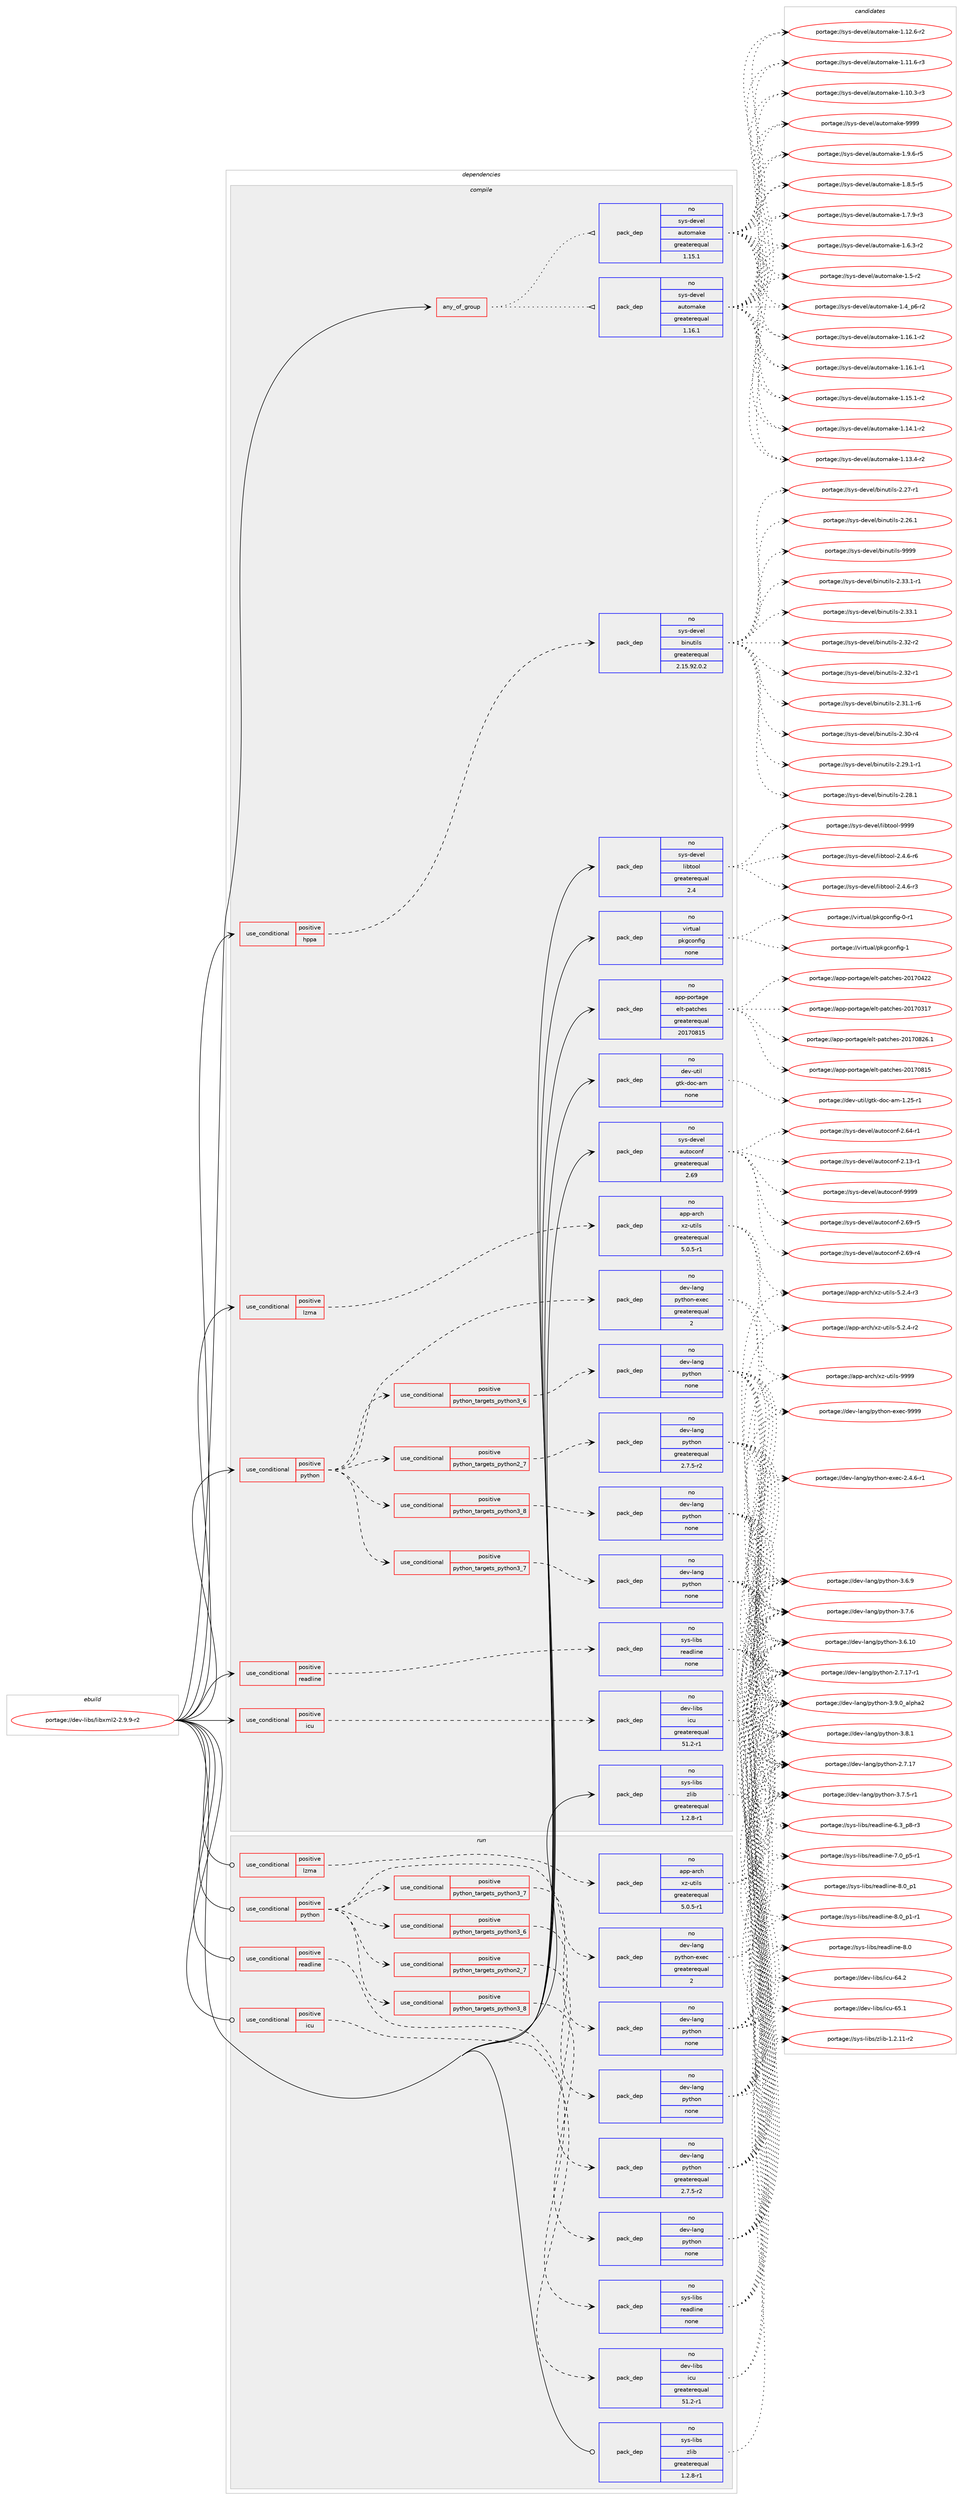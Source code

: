 digraph prolog {

# *************
# Graph options
# *************

newrank=true;
concentrate=true;
compound=true;
graph [rankdir=LR,fontname=Helvetica,fontsize=10,ranksep=1.5];#, ranksep=2.5, nodesep=0.2];
edge  [arrowhead=vee];
node  [fontname=Helvetica,fontsize=10];

# **********
# The ebuild
# **********

subgraph cluster_leftcol {
color=gray;
label=<<i>ebuild</i>>;
id [label="portage://dev-libs/libxml2-2.9.9-r2", color=red, width=4, href="../dev-libs/libxml2-2.9.9-r2.svg"];
}

# ****************
# The dependencies
# ****************

subgraph cluster_midcol {
color=gray;
label=<<i>dependencies</i>>;
subgraph cluster_compile {
fillcolor="#eeeeee";
style=filled;
label=<<i>compile</i>>;
subgraph any4981 {
dependency509979 [label=<<TABLE BORDER="0" CELLBORDER="1" CELLSPACING="0" CELLPADDING="4"><TR><TD CELLPADDING="10">any_of_group</TD></TR></TABLE>>, shape=none, color=red];subgraph pack380143 {
dependency509980 [label=<<TABLE BORDER="0" CELLBORDER="1" CELLSPACING="0" CELLPADDING="4" WIDTH="220"><TR><TD ROWSPAN="6" CELLPADDING="30">pack_dep</TD></TR><TR><TD WIDTH="110">no</TD></TR><TR><TD>sys-devel</TD></TR><TR><TD>automake</TD></TR><TR><TD>greaterequal</TD></TR><TR><TD>1.16.1</TD></TR></TABLE>>, shape=none, color=blue];
}
dependency509979:e -> dependency509980:w [weight=20,style="dotted",arrowhead="oinv"];
subgraph pack380144 {
dependency509981 [label=<<TABLE BORDER="0" CELLBORDER="1" CELLSPACING="0" CELLPADDING="4" WIDTH="220"><TR><TD ROWSPAN="6" CELLPADDING="30">pack_dep</TD></TR><TR><TD WIDTH="110">no</TD></TR><TR><TD>sys-devel</TD></TR><TR><TD>automake</TD></TR><TR><TD>greaterequal</TD></TR><TR><TD>1.15.1</TD></TR></TABLE>>, shape=none, color=blue];
}
dependency509979:e -> dependency509981:w [weight=20,style="dotted",arrowhead="oinv"];
}
id:e -> dependency509979:w [weight=20,style="solid",arrowhead="vee"];
subgraph cond124620 {
dependency509982 [label=<<TABLE BORDER="0" CELLBORDER="1" CELLSPACING="0" CELLPADDING="4"><TR><TD ROWSPAN="3" CELLPADDING="10">use_conditional</TD></TR><TR><TD>positive</TD></TR><TR><TD>hppa</TD></TR></TABLE>>, shape=none, color=red];
subgraph pack380145 {
dependency509983 [label=<<TABLE BORDER="0" CELLBORDER="1" CELLSPACING="0" CELLPADDING="4" WIDTH="220"><TR><TD ROWSPAN="6" CELLPADDING="30">pack_dep</TD></TR><TR><TD WIDTH="110">no</TD></TR><TR><TD>sys-devel</TD></TR><TR><TD>binutils</TD></TR><TR><TD>greaterequal</TD></TR><TR><TD>2.15.92.0.2</TD></TR></TABLE>>, shape=none, color=blue];
}
dependency509982:e -> dependency509983:w [weight=20,style="dashed",arrowhead="vee"];
}
id:e -> dependency509982:w [weight=20,style="solid",arrowhead="vee"];
subgraph cond124621 {
dependency509984 [label=<<TABLE BORDER="0" CELLBORDER="1" CELLSPACING="0" CELLPADDING="4"><TR><TD ROWSPAN="3" CELLPADDING="10">use_conditional</TD></TR><TR><TD>positive</TD></TR><TR><TD>icu</TD></TR></TABLE>>, shape=none, color=red];
subgraph pack380146 {
dependency509985 [label=<<TABLE BORDER="0" CELLBORDER="1" CELLSPACING="0" CELLPADDING="4" WIDTH="220"><TR><TD ROWSPAN="6" CELLPADDING="30">pack_dep</TD></TR><TR><TD WIDTH="110">no</TD></TR><TR><TD>dev-libs</TD></TR><TR><TD>icu</TD></TR><TR><TD>greaterequal</TD></TR><TR><TD>51.2-r1</TD></TR></TABLE>>, shape=none, color=blue];
}
dependency509984:e -> dependency509985:w [weight=20,style="dashed",arrowhead="vee"];
}
id:e -> dependency509984:w [weight=20,style="solid",arrowhead="vee"];
subgraph cond124622 {
dependency509986 [label=<<TABLE BORDER="0" CELLBORDER="1" CELLSPACING="0" CELLPADDING="4"><TR><TD ROWSPAN="3" CELLPADDING="10">use_conditional</TD></TR><TR><TD>positive</TD></TR><TR><TD>lzma</TD></TR></TABLE>>, shape=none, color=red];
subgraph pack380147 {
dependency509987 [label=<<TABLE BORDER="0" CELLBORDER="1" CELLSPACING="0" CELLPADDING="4" WIDTH="220"><TR><TD ROWSPAN="6" CELLPADDING="30">pack_dep</TD></TR><TR><TD WIDTH="110">no</TD></TR><TR><TD>app-arch</TD></TR><TR><TD>xz-utils</TD></TR><TR><TD>greaterequal</TD></TR><TR><TD>5.0.5-r1</TD></TR></TABLE>>, shape=none, color=blue];
}
dependency509986:e -> dependency509987:w [weight=20,style="dashed",arrowhead="vee"];
}
id:e -> dependency509986:w [weight=20,style="solid",arrowhead="vee"];
subgraph cond124623 {
dependency509988 [label=<<TABLE BORDER="0" CELLBORDER="1" CELLSPACING="0" CELLPADDING="4"><TR><TD ROWSPAN="3" CELLPADDING="10">use_conditional</TD></TR><TR><TD>positive</TD></TR><TR><TD>python</TD></TR></TABLE>>, shape=none, color=red];
subgraph cond124624 {
dependency509989 [label=<<TABLE BORDER="0" CELLBORDER="1" CELLSPACING="0" CELLPADDING="4"><TR><TD ROWSPAN="3" CELLPADDING="10">use_conditional</TD></TR><TR><TD>positive</TD></TR><TR><TD>python_targets_python2_7</TD></TR></TABLE>>, shape=none, color=red];
subgraph pack380148 {
dependency509990 [label=<<TABLE BORDER="0" CELLBORDER="1" CELLSPACING="0" CELLPADDING="4" WIDTH="220"><TR><TD ROWSPAN="6" CELLPADDING="30">pack_dep</TD></TR><TR><TD WIDTH="110">no</TD></TR><TR><TD>dev-lang</TD></TR><TR><TD>python</TD></TR><TR><TD>greaterequal</TD></TR><TR><TD>2.7.5-r2</TD></TR></TABLE>>, shape=none, color=blue];
}
dependency509989:e -> dependency509990:w [weight=20,style="dashed",arrowhead="vee"];
}
dependency509988:e -> dependency509989:w [weight=20,style="dashed",arrowhead="vee"];
subgraph cond124625 {
dependency509991 [label=<<TABLE BORDER="0" CELLBORDER="1" CELLSPACING="0" CELLPADDING="4"><TR><TD ROWSPAN="3" CELLPADDING="10">use_conditional</TD></TR><TR><TD>positive</TD></TR><TR><TD>python_targets_python3_6</TD></TR></TABLE>>, shape=none, color=red];
subgraph pack380149 {
dependency509992 [label=<<TABLE BORDER="0" CELLBORDER="1" CELLSPACING="0" CELLPADDING="4" WIDTH="220"><TR><TD ROWSPAN="6" CELLPADDING="30">pack_dep</TD></TR><TR><TD WIDTH="110">no</TD></TR><TR><TD>dev-lang</TD></TR><TR><TD>python</TD></TR><TR><TD>none</TD></TR><TR><TD></TD></TR></TABLE>>, shape=none, color=blue];
}
dependency509991:e -> dependency509992:w [weight=20,style="dashed",arrowhead="vee"];
}
dependency509988:e -> dependency509991:w [weight=20,style="dashed",arrowhead="vee"];
subgraph cond124626 {
dependency509993 [label=<<TABLE BORDER="0" CELLBORDER="1" CELLSPACING="0" CELLPADDING="4"><TR><TD ROWSPAN="3" CELLPADDING="10">use_conditional</TD></TR><TR><TD>positive</TD></TR><TR><TD>python_targets_python3_7</TD></TR></TABLE>>, shape=none, color=red];
subgraph pack380150 {
dependency509994 [label=<<TABLE BORDER="0" CELLBORDER="1" CELLSPACING="0" CELLPADDING="4" WIDTH="220"><TR><TD ROWSPAN="6" CELLPADDING="30">pack_dep</TD></TR><TR><TD WIDTH="110">no</TD></TR><TR><TD>dev-lang</TD></TR><TR><TD>python</TD></TR><TR><TD>none</TD></TR><TR><TD></TD></TR></TABLE>>, shape=none, color=blue];
}
dependency509993:e -> dependency509994:w [weight=20,style="dashed",arrowhead="vee"];
}
dependency509988:e -> dependency509993:w [weight=20,style="dashed",arrowhead="vee"];
subgraph cond124627 {
dependency509995 [label=<<TABLE BORDER="0" CELLBORDER="1" CELLSPACING="0" CELLPADDING="4"><TR><TD ROWSPAN="3" CELLPADDING="10">use_conditional</TD></TR><TR><TD>positive</TD></TR><TR><TD>python_targets_python3_8</TD></TR></TABLE>>, shape=none, color=red];
subgraph pack380151 {
dependency509996 [label=<<TABLE BORDER="0" CELLBORDER="1" CELLSPACING="0" CELLPADDING="4" WIDTH="220"><TR><TD ROWSPAN="6" CELLPADDING="30">pack_dep</TD></TR><TR><TD WIDTH="110">no</TD></TR><TR><TD>dev-lang</TD></TR><TR><TD>python</TD></TR><TR><TD>none</TD></TR><TR><TD></TD></TR></TABLE>>, shape=none, color=blue];
}
dependency509995:e -> dependency509996:w [weight=20,style="dashed",arrowhead="vee"];
}
dependency509988:e -> dependency509995:w [weight=20,style="dashed",arrowhead="vee"];
subgraph pack380152 {
dependency509997 [label=<<TABLE BORDER="0" CELLBORDER="1" CELLSPACING="0" CELLPADDING="4" WIDTH="220"><TR><TD ROWSPAN="6" CELLPADDING="30">pack_dep</TD></TR><TR><TD WIDTH="110">no</TD></TR><TR><TD>dev-lang</TD></TR><TR><TD>python-exec</TD></TR><TR><TD>greaterequal</TD></TR><TR><TD>2</TD></TR></TABLE>>, shape=none, color=blue];
}
dependency509988:e -> dependency509997:w [weight=20,style="dashed",arrowhead="vee"];
}
id:e -> dependency509988:w [weight=20,style="solid",arrowhead="vee"];
subgraph cond124628 {
dependency509998 [label=<<TABLE BORDER="0" CELLBORDER="1" CELLSPACING="0" CELLPADDING="4"><TR><TD ROWSPAN="3" CELLPADDING="10">use_conditional</TD></TR><TR><TD>positive</TD></TR><TR><TD>readline</TD></TR></TABLE>>, shape=none, color=red];
subgraph pack380153 {
dependency509999 [label=<<TABLE BORDER="0" CELLBORDER="1" CELLSPACING="0" CELLPADDING="4" WIDTH="220"><TR><TD ROWSPAN="6" CELLPADDING="30">pack_dep</TD></TR><TR><TD WIDTH="110">no</TD></TR><TR><TD>sys-libs</TD></TR><TR><TD>readline</TD></TR><TR><TD>none</TD></TR><TR><TD></TD></TR></TABLE>>, shape=none, color=blue];
}
dependency509998:e -> dependency509999:w [weight=20,style="dashed",arrowhead="vee"];
}
id:e -> dependency509998:w [weight=20,style="solid",arrowhead="vee"];
subgraph pack380154 {
dependency510000 [label=<<TABLE BORDER="0" CELLBORDER="1" CELLSPACING="0" CELLPADDING="4" WIDTH="220"><TR><TD ROWSPAN="6" CELLPADDING="30">pack_dep</TD></TR><TR><TD WIDTH="110">no</TD></TR><TR><TD>app-portage</TD></TR><TR><TD>elt-patches</TD></TR><TR><TD>greaterequal</TD></TR><TR><TD>20170815</TD></TR></TABLE>>, shape=none, color=blue];
}
id:e -> dependency510000:w [weight=20,style="solid",arrowhead="vee"];
subgraph pack380155 {
dependency510001 [label=<<TABLE BORDER="0" CELLBORDER="1" CELLSPACING="0" CELLPADDING="4" WIDTH="220"><TR><TD ROWSPAN="6" CELLPADDING="30">pack_dep</TD></TR><TR><TD WIDTH="110">no</TD></TR><TR><TD>dev-util</TD></TR><TR><TD>gtk-doc-am</TD></TR><TR><TD>none</TD></TR><TR><TD></TD></TR></TABLE>>, shape=none, color=blue];
}
id:e -> dependency510001:w [weight=20,style="solid",arrowhead="vee"];
subgraph pack380156 {
dependency510002 [label=<<TABLE BORDER="0" CELLBORDER="1" CELLSPACING="0" CELLPADDING="4" WIDTH="220"><TR><TD ROWSPAN="6" CELLPADDING="30">pack_dep</TD></TR><TR><TD WIDTH="110">no</TD></TR><TR><TD>sys-devel</TD></TR><TR><TD>autoconf</TD></TR><TR><TD>greaterequal</TD></TR><TR><TD>2.69</TD></TR></TABLE>>, shape=none, color=blue];
}
id:e -> dependency510002:w [weight=20,style="solid",arrowhead="vee"];
subgraph pack380157 {
dependency510003 [label=<<TABLE BORDER="0" CELLBORDER="1" CELLSPACING="0" CELLPADDING="4" WIDTH="220"><TR><TD ROWSPAN="6" CELLPADDING="30">pack_dep</TD></TR><TR><TD WIDTH="110">no</TD></TR><TR><TD>sys-devel</TD></TR><TR><TD>libtool</TD></TR><TR><TD>greaterequal</TD></TR><TR><TD>2.4</TD></TR></TABLE>>, shape=none, color=blue];
}
id:e -> dependency510003:w [weight=20,style="solid",arrowhead="vee"];
subgraph pack380158 {
dependency510004 [label=<<TABLE BORDER="0" CELLBORDER="1" CELLSPACING="0" CELLPADDING="4" WIDTH="220"><TR><TD ROWSPAN="6" CELLPADDING="30">pack_dep</TD></TR><TR><TD WIDTH="110">no</TD></TR><TR><TD>sys-libs</TD></TR><TR><TD>zlib</TD></TR><TR><TD>greaterequal</TD></TR><TR><TD>1.2.8-r1</TD></TR></TABLE>>, shape=none, color=blue];
}
id:e -> dependency510004:w [weight=20,style="solid",arrowhead="vee"];
subgraph pack380159 {
dependency510005 [label=<<TABLE BORDER="0" CELLBORDER="1" CELLSPACING="0" CELLPADDING="4" WIDTH="220"><TR><TD ROWSPAN="6" CELLPADDING="30">pack_dep</TD></TR><TR><TD WIDTH="110">no</TD></TR><TR><TD>virtual</TD></TR><TR><TD>pkgconfig</TD></TR><TR><TD>none</TD></TR><TR><TD></TD></TR></TABLE>>, shape=none, color=blue];
}
id:e -> dependency510005:w [weight=20,style="solid",arrowhead="vee"];
}
subgraph cluster_compileandrun {
fillcolor="#eeeeee";
style=filled;
label=<<i>compile and run</i>>;
}
subgraph cluster_run {
fillcolor="#eeeeee";
style=filled;
label=<<i>run</i>>;
subgraph cond124629 {
dependency510006 [label=<<TABLE BORDER="0" CELLBORDER="1" CELLSPACING="0" CELLPADDING="4"><TR><TD ROWSPAN="3" CELLPADDING="10">use_conditional</TD></TR><TR><TD>positive</TD></TR><TR><TD>icu</TD></TR></TABLE>>, shape=none, color=red];
subgraph pack380160 {
dependency510007 [label=<<TABLE BORDER="0" CELLBORDER="1" CELLSPACING="0" CELLPADDING="4" WIDTH="220"><TR><TD ROWSPAN="6" CELLPADDING="30">pack_dep</TD></TR><TR><TD WIDTH="110">no</TD></TR><TR><TD>dev-libs</TD></TR><TR><TD>icu</TD></TR><TR><TD>greaterequal</TD></TR><TR><TD>51.2-r1</TD></TR></TABLE>>, shape=none, color=blue];
}
dependency510006:e -> dependency510007:w [weight=20,style="dashed",arrowhead="vee"];
}
id:e -> dependency510006:w [weight=20,style="solid",arrowhead="odot"];
subgraph cond124630 {
dependency510008 [label=<<TABLE BORDER="0" CELLBORDER="1" CELLSPACING="0" CELLPADDING="4"><TR><TD ROWSPAN="3" CELLPADDING="10">use_conditional</TD></TR><TR><TD>positive</TD></TR><TR><TD>lzma</TD></TR></TABLE>>, shape=none, color=red];
subgraph pack380161 {
dependency510009 [label=<<TABLE BORDER="0" CELLBORDER="1" CELLSPACING="0" CELLPADDING="4" WIDTH="220"><TR><TD ROWSPAN="6" CELLPADDING="30">pack_dep</TD></TR><TR><TD WIDTH="110">no</TD></TR><TR><TD>app-arch</TD></TR><TR><TD>xz-utils</TD></TR><TR><TD>greaterequal</TD></TR><TR><TD>5.0.5-r1</TD></TR></TABLE>>, shape=none, color=blue];
}
dependency510008:e -> dependency510009:w [weight=20,style="dashed",arrowhead="vee"];
}
id:e -> dependency510008:w [weight=20,style="solid",arrowhead="odot"];
subgraph cond124631 {
dependency510010 [label=<<TABLE BORDER="0" CELLBORDER="1" CELLSPACING="0" CELLPADDING="4"><TR><TD ROWSPAN="3" CELLPADDING="10">use_conditional</TD></TR><TR><TD>positive</TD></TR><TR><TD>python</TD></TR></TABLE>>, shape=none, color=red];
subgraph cond124632 {
dependency510011 [label=<<TABLE BORDER="0" CELLBORDER="1" CELLSPACING="0" CELLPADDING="4"><TR><TD ROWSPAN="3" CELLPADDING="10">use_conditional</TD></TR><TR><TD>positive</TD></TR><TR><TD>python_targets_python2_7</TD></TR></TABLE>>, shape=none, color=red];
subgraph pack380162 {
dependency510012 [label=<<TABLE BORDER="0" CELLBORDER="1" CELLSPACING="0" CELLPADDING="4" WIDTH="220"><TR><TD ROWSPAN="6" CELLPADDING="30">pack_dep</TD></TR><TR><TD WIDTH="110">no</TD></TR><TR><TD>dev-lang</TD></TR><TR><TD>python</TD></TR><TR><TD>greaterequal</TD></TR><TR><TD>2.7.5-r2</TD></TR></TABLE>>, shape=none, color=blue];
}
dependency510011:e -> dependency510012:w [weight=20,style="dashed",arrowhead="vee"];
}
dependency510010:e -> dependency510011:w [weight=20,style="dashed",arrowhead="vee"];
subgraph cond124633 {
dependency510013 [label=<<TABLE BORDER="0" CELLBORDER="1" CELLSPACING="0" CELLPADDING="4"><TR><TD ROWSPAN="3" CELLPADDING="10">use_conditional</TD></TR><TR><TD>positive</TD></TR><TR><TD>python_targets_python3_6</TD></TR></TABLE>>, shape=none, color=red];
subgraph pack380163 {
dependency510014 [label=<<TABLE BORDER="0" CELLBORDER="1" CELLSPACING="0" CELLPADDING="4" WIDTH="220"><TR><TD ROWSPAN="6" CELLPADDING="30">pack_dep</TD></TR><TR><TD WIDTH="110">no</TD></TR><TR><TD>dev-lang</TD></TR><TR><TD>python</TD></TR><TR><TD>none</TD></TR><TR><TD></TD></TR></TABLE>>, shape=none, color=blue];
}
dependency510013:e -> dependency510014:w [weight=20,style="dashed",arrowhead="vee"];
}
dependency510010:e -> dependency510013:w [weight=20,style="dashed",arrowhead="vee"];
subgraph cond124634 {
dependency510015 [label=<<TABLE BORDER="0" CELLBORDER="1" CELLSPACING="0" CELLPADDING="4"><TR><TD ROWSPAN="3" CELLPADDING="10">use_conditional</TD></TR><TR><TD>positive</TD></TR><TR><TD>python_targets_python3_7</TD></TR></TABLE>>, shape=none, color=red];
subgraph pack380164 {
dependency510016 [label=<<TABLE BORDER="0" CELLBORDER="1" CELLSPACING="0" CELLPADDING="4" WIDTH="220"><TR><TD ROWSPAN="6" CELLPADDING="30">pack_dep</TD></TR><TR><TD WIDTH="110">no</TD></TR><TR><TD>dev-lang</TD></TR><TR><TD>python</TD></TR><TR><TD>none</TD></TR><TR><TD></TD></TR></TABLE>>, shape=none, color=blue];
}
dependency510015:e -> dependency510016:w [weight=20,style="dashed",arrowhead="vee"];
}
dependency510010:e -> dependency510015:w [weight=20,style="dashed",arrowhead="vee"];
subgraph cond124635 {
dependency510017 [label=<<TABLE BORDER="0" CELLBORDER="1" CELLSPACING="0" CELLPADDING="4"><TR><TD ROWSPAN="3" CELLPADDING="10">use_conditional</TD></TR><TR><TD>positive</TD></TR><TR><TD>python_targets_python3_8</TD></TR></TABLE>>, shape=none, color=red];
subgraph pack380165 {
dependency510018 [label=<<TABLE BORDER="0" CELLBORDER="1" CELLSPACING="0" CELLPADDING="4" WIDTH="220"><TR><TD ROWSPAN="6" CELLPADDING="30">pack_dep</TD></TR><TR><TD WIDTH="110">no</TD></TR><TR><TD>dev-lang</TD></TR><TR><TD>python</TD></TR><TR><TD>none</TD></TR><TR><TD></TD></TR></TABLE>>, shape=none, color=blue];
}
dependency510017:e -> dependency510018:w [weight=20,style="dashed",arrowhead="vee"];
}
dependency510010:e -> dependency510017:w [weight=20,style="dashed",arrowhead="vee"];
subgraph pack380166 {
dependency510019 [label=<<TABLE BORDER="0" CELLBORDER="1" CELLSPACING="0" CELLPADDING="4" WIDTH="220"><TR><TD ROWSPAN="6" CELLPADDING="30">pack_dep</TD></TR><TR><TD WIDTH="110">no</TD></TR><TR><TD>dev-lang</TD></TR><TR><TD>python-exec</TD></TR><TR><TD>greaterequal</TD></TR><TR><TD>2</TD></TR></TABLE>>, shape=none, color=blue];
}
dependency510010:e -> dependency510019:w [weight=20,style="dashed",arrowhead="vee"];
}
id:e -> dependency510010:w [weight=20,style="solid",arrowhead="odot"];
subgraph cond124636 {
dependency510020 [label=<<TABLE BORDER="0" CELLBORDER="1" CELLSPACING="0" CELLPADDING="4"><TR><TD ROWSPAN="3" CELLPADDING="10">use_conditional</TD></TR><TR><TD>positive</TD></TR><TR><TD>readline</TD></TR></TABLE>>, shape=none, color=red];
subgraph pack380167 {
dependency510021 [label=<<TABLE BORDER="0" CELLBORDER="1" CELLSPACING="0" CELLPADDING="4" WIDTH="220"><TR><TD ROWSPAN="6" CELLPADDING="30">pack_dep</TD></TR><TR><TD WIDTH="110">no</TD></TR><TR><TD>sys-libs</TD></TR><TR><TD>readline</TD></TR><TR><TD>none</TD></TR><TR><TD></TD></TR></TABLE>>, shape=none, color=blue];
}
dependency510020:e -> dependency510021:w [weight=20,style="dashed",arrowhead="vee"];
}
id:e -> dependency510020:w [weight=20,style="solid",arrowhead="odot"];
subgraph pack380168 {
dependency510022 [label=<<TABLE BORDER="0" CELLBORDER="1" CELLSPACING="0" CELLPADDING="4" WIDTH="220"><TR><TD ROWSPAN="6" CELLPADDING="30">pack_dep</TD></TR><TR><TD WIDTH="110">no</TD></TR><TR><TD>sys-libs</TD></TR><TR><TD>zlib</TD></TR><TR><TD>greaterequal</TD></TR><TR><TD>1.2.8-r1</TD></TR></TABLE>>, shape=none, color=blue];
}
id:e -> dependency510022:w [weight=20,style="solid",arrowhead="odot"];
}
}

# **************
# The candidates
# **************

subgraph cluster_choices {
rank=same;
color=gray;
label=<<i>candidates</i>>;

subgraph choice380143 {
color=black;
nodesep=1;
choice115121115451001011181011084797117116111109971071014557575757 [label="portage://sys-devel/automake-9999", color=red, width=4,href="../sys-devel/automake-9999.svg"];
choice115121115451001011181011084797117116111109971071014549465746544511453 [label="portage://sys-devel/automake-1.9.6-r5", color=red, width=4,href="../sys-devel/automake-1.9.6-r5.svg"];
choice115121115451001011181011084797117116111109971071014549465646534511453 [label="portage://sys-devel/automake-1.8.5-r5", color=red, width=4,href="../sys-devel/automake-1.8.5-r5.svg"];
choice115121115451001011181011084797117116111109971071014549465546574511451 [label="portage://sys-devel/automake-1.7.9-r3", color=red, width=4,href="../sys-devel/automake-1.7.9-r3.svg"];
choice115121115451001011181011084797117116111109971071014549465446514511450 [label="portage://sys-devel/automake-1.6.3-r2", color=red, width=4,href="../sys-devel/automake-1.6.3-r2.svg"];
choice11512111545100101118101108479711711611110997107101454946534511450 [label="portage://sys-devel/automake-1.5-r2", color=red, width=4,href="../sys-devel/automake-1.5-r2.svg"];
choice115121115451001011181011084797117116111109971071014549465295112544511450 [label="portage://sys-devel/automake-1.4_p6-r2", color=red, width=4,href="../sys-devel/automake-1.4_p6-r2.svg"];
choice11512111545100101118101108479711711611110997107101454946495446494511450 [label="portage://sys-devel/automake-1.16.1-r2", color=red, width=4,href="../sys-devel/automake-1.16.1-r2.svg"];
choice11512111545100101118101108479711711611110997107101454946495446494511449 [label="portage://sys-devel/automake-1.16.1-r1", color=red, width=4,href="../sys-devel/automake-1.16.1-r1.svg"];
choice11512111545100101118101108479711711611110997107101454946495346494511450 [label="portage://sys-devel/automake-1.15.1-r2", color=red, width=4,href="../sys-devel/automake-1.15.1-r2.svg"];
choice11512111545100101118101108479711711611110997107101454946495246494511450 [label="portage://sys-devel/automake-1.14.1-r2", color=red, width=4,href="../sys-devel/automake-1.14.1-r2.svg"];
choice11512111545100101118101108479711711611110997107101454946495146524511450 [label="portage://sys-devel/automake-1.13.4-r2", color=red, width=4,href="../sys-devel/automake-1.13.4-r2.svg"];
choice11512111545100101118101108479711711611110997107101454946495046544511450 [label="portage://sys-devel/automake-1.12.6-r2", color=red, width=4,href="../sys-devel/automake-1.12.6-r2.svg"];
choice11512111545100101118101108479711711611110997107101454946494946544511451 [label="portage://sys-devel/automake-1.11.6-r3", color=red, width=4,href="../sys-devel/automake-1.11.6-r3.svg"];
choice11512111545100101118101108479711711611110997107101454946494846514511451 [label="portage://sys-devel/automake-1.10.3-r3", color=red, width=4,href="../sys-devel/automake-1.10.3-r3.svg"];
dependency509980:e -> choice115121115451001011181011084797117116111109971071014557575757:w [style=dotted,weight="100"];
dependency509980:e -> choice115121115451001011181011084797117116111109971071014549465746544511453:w [style=dotted,weight="100"];
dependency509980:e -> choice115121115451001011181011084797117116111109971071014549465646534511453:w [style=dotted,weight="100"];
dependency509980:e -> choice115121115451001011181011084797117116111109971071014549465546574511451:w [style=dotted,weight="100"];
dependency509980:e -> choice115121115451001011181011084797117116111109971071014549465446514511450:w [style=dotted,weight="100"];
dependency509980:e -> choice11512111545100101118101108479711711611110997107101454946534511450:w [style=dotted,weight="100"];
dependency509980:e -> choice115121115451001011181011084797117116111109971071014549465295112544511450:w [style=dotted,weight="100"];
dependency509980:e -> choice11512111545100101118101108479711711611110997107101454946495446494511450:w [style=dotted,weight="100"];
dependency509980:e -> choice11512111545100101118101108479711711611110997107101454946495446494511449:w [style=dotted,weight="100"];
dependency509980:e -> choice11512111545100101118101108479711711611110997107101454946495346494511450:w [style=dotted,weight="100"];
dependency509980:e -> choice11512111545100101118101108479711711611110997107101454946495246494511450:w [style=dotted,weight="100"];
dependency509980:e -> choice11512111545100101118101108479711711611110997107101454946495146524511450:w [style=dotted,weight="100"];
dependency509980:e -> choice11512111545100101118101108479711711611110997107101454946495046544511450:w [style=dotted,weight="100"];
dependency509980:e -> choice11512111545100101118101108479711711611110997107101454946494946544511451:w [style=dotted,weight="100"];
dependency509980:e -> choice11512111545100101118101108479711711611110997107101454946494846514511451:w [style=dotted,weight="100"];
}
subgraph choice380144 {
color=black;
nodesep=1;
choice115121115451001011181011084797117116111109971071014557575757 [label="portage://sys-devel/automake-9999", color=red, width=4,href="../sys-devel/automake-9999.svg"];
choice115121115451001011181011084797117116111109971071014549465746544511453 [label="portage://sys-devel/automake-1.9.6-r5", color=red, width=4,href="../sys-devel/automake-1.9.6-r5.svg"];
choice115121115451001011181011084797117116111109971071014549465646534511453 [label="portage://sys-devel/automake-1.8.5-r5", color=red, width=4,href="../sys-devel/automake-1.8.5-r5.svg"];
choice115121115451001011181011084797117116111109971071014549465546574511451 [label="portage://sys-devel/automake-1.7.9-r3", color=red, width=4,href="../sys-devel/automake-1.7.9-r3.svg"];
choice115121115451001011181011084797117116111109971071014549465446514511450 [label="portage://sys-devel/automake-1.6.3-r2", color=red, width=4,href="../sys-devel/automake-1.6.3-r2.svg"];
choice11512111545100101118101108479711711611110997107101454946534511450 [label="portage://sys-devel/automake-1.5-r2", color=red, width=4,href="../sys-devel/automake-1.5-r2.svg"];
choice115121115451001011181011084797117116111109971071014549465295112544511450 [label="portage://sys-devel/automake-1.4_p6-r2", color=red, width=4,href="../sys-devel/automake-1.4_p6-r2.svg"];
choice11512111545100101118101108479711711611110997107101454946495446494511450 [label="portage://sys-devel/automake-1.16.1-r2", color=red, width=4,href="../sys-devel/automake-1.16.1-r2.svg"];
choice11512111545100101118101108479711711611110997107101454946495446494511449 [label="portage://sys-devel/automake-1.16.1-r1", color=red, width=4,href="../sys-devel/automake-1.16.1-r1.svg"];
choice11512111545100101118101108479711711611110997107101454946495346494511450 [label="portage://sys-devel/automake-1.15.1-r2", color=red, width=4,href="../sys-devel/automake-1.15.1-r2.svg"];
choice11512111545100101118101108479711711611110997107101454946495246494511450 [label="portage://sys-devel/automake-1.14.1-r2", color=red, width=4,href="../sys-devel/automake-1.14.1-r2.svg"];
choice11512111545100101118101108479711711611110997107101454946495146524511450 [label="portage://sys-devel/automake-1.13.4-r2", color=red, width=4,href="../sys-devel/automake-1.13.4-r2.svg"];
choice11512111545100101118101108479711711611110997107101454946495046544511450 [label="portage://sys-devel/automake-1.12.6-r2", color=red, width=4,href="../sys-devel/automake-1.12.6-r2.svg"];
choice11512111545100101118101108479711711611110997107101454946494946544511451 [label="portage://sys-devel/automake-1.11.6-r3", color=red, width=4,href="../sys-devel/automake-1.11.6-r3.svg"];
choice11512111545100101118101108479711711611110997107101454946494846514511451 [label="portage://sys-devel/automake-1.10.3-r3", color=red, width=4,href="../sys-devel/automake-1.10.3-r3.svg"];
dependency509981:e -> choice115121115451001011181011084797117116111109971071014557575757:w [style=dotted,weight="100"];
dependency509981:e -> choice115121115451001011181011084797117116111109971071014549465746544511453:w [style=dotted,weight="100"];
dependency509981:e -> choice115121115451001011181011084797117116111109971071014549465646534511453:w [style=dotted,weight="100"];
dependency509981:e -> choice115121115451001011181011084797117116111109971071014549465546574511451:w [style=dotted,weight="100"];
dependency509981:e -> choice115121115451001011181011084797117116111109971071014549465446514511450:w [style=dotted,weight="100"];
dependency509981:e -> choice11512111545100101118101108479711711611110997107101454946534511450:w [style=dotted,weight="100"];
dependency509981:e -> choice115121115451001011181011084797117116111109971071014549465295112544511450:w [style=dotted,weight="100"];
dependency509981:e -> choice11512111545100101118101108479711711611110997107101454946495446494511450:w [style=dotted,weight="100"];
dependency509981:e -> choice11512111545100101118101108479711711611110997107101454946495446494511449:w [style=dotted,weight="100"];
dependency509981:e -> choice11512111545100101118101108479711711611110997107101454946495346494511450:w [style=dotted,weight="100"];
dependency509981:e -> choice11512111545100101118101108479711711611110997107101454946495246494511450:w [style=dotted,weight="100"];
dependency509981:e -> choice11512111545100101118101108479711711611110997107101454946495146524511450:w [style=dotted,weight="100"];
dependency509981:e -> choice11512111545100101118101108479711711611110997107101454946495046544511450:w [style=dotted,weight="100"];
dependency509981:e -> choice11512111545100101118101108479711711611110997107101454946494946544511451:w [style=dotted,weight="100"];
dependency509981:e -> choice11512111545100101118101108479711711611110997107101454946494846514511451:w [style=dotted,weight="100"];
}
subgraph choice380145 {
color=black;
nodesep=1;
choice1151211154510010111810110847981051101171161051081154557575757 [label="portage://sys-devel/binutils-9999", color=red, width=4,href="../sys-devel/binutils-9999.svg"];
choice115121115451001011181011084798105110117116105108115455046515146494511449 [label="portage://sys-devel/binutils-2.33.1-r1", color=red, width=4,href="../sys-devel/binutils-2.33.1-r1.svg"];
choice11512111545100101118101108479810511011711610510811545504651514649 [label="portage://sys-devel/binutils-2.33.1", color=red, width=4,href="../sys-devel/binutils-2.33.1.svg"];
choice11512111545100101118101108479810511011711610510811545504651504511450 [label="portage://sys-devel/binutils-2.32-r2", color=red, width=4,href="../sys-devel/binutils-2.32-r2.svg"];
choice11512111545100101118101108479810511011711610510811545504651504511449 [label="portage://sys-devel/binutils-2.32-r1", color=red, width=4,href="../sys-devel/binutils-2.32-r1.svg"];
choice115121115451001011181011084798105110117116105108115455046514946494511454 [label="portage://sys-devel/binutils-2.31.1-r6", color=red, width=4,href="../sys-devel/binutils-2.31.1-r6.svg"];
choice11512111545100101118101108479810511011711610510811545504651484511452 [label="portage://sys-devel/binutils-2.30-r4", color=red, width=4,href="../sys-devel/binutils-2.30-r4.svg"];
choice115121115451001011181011084798105110117116105108115455046505746494511449 [label="portage://sys-devel/binutils-2.29.1-r1", color=red, width=4,href="../sys-devel/binutils-2.29.1-r1.svg"];
choice11512111545100101118101108479810511011711610510811545504650564649 [label="portage://sys-devel/binutils-2.28.1", color=red, width=4,href="../sys-devel/binutils-2.28.1.svg"];
choice11512111545100101118101108479810511011711610510811545504650554511449 [label="portage://sys-devel/binutils-2.27-r1", color=red, width=4,href="../sys-devel/binutils-2.27-r1.svg"];
choice11512111545100101118101108479810511011711610510811545504650544649 [label="portage://sys-devel/binutils-2.26.1", color=red, width=4,href="../sys-devel/binutils-2.26.1.svg"];
dependency509983:e -> choice1151211154510010111810110847981051101171161051081154557575757:w [style=dotted,weight="100"];
dependency509983:e -> choice115121115451001011181011084798105110117116105108115455046515146494511449:w [style=dotted,weight="100"];
dependency509983:e -> choice11512111545100101118101108479810511011711610510811545504651514649:w [style=dotted,weight="100"];
dependency509983:e -> choice11512111545100101118101108479810511011711610510811545504651504511450:w [style=dotted,weight="100"];
dependency509983:e -> choice11512111545100101118101108479810511011711610510811545504651504511449:w [style=dotted,weight="100"];
dependency509983:e -> choice115121115451001011181011084798105110117116105108115455046514946494511454:w [style=dotted,weight="100"];
dependency509983:e -> choice11512111545100101118101108479810511011711610510811545504651484511452:w [style=dotted,weight="100"];
dependency509983:e -> choice115121115451001011181011084798105110117116105108115455046505746494511449:w [style=dotted,weight="100"];
dependency509983:e -> choice11512111545100101118101108479810511011711610510811545504650564649:w [style=dotted,weight="100"];
dependency509983:e -> choice11512111545100101118101108479810511011711610510811545504650554511449:w [style=dotted,weight="100"];
dependency509983:e -> choice11512111545100101118101108479810511011711610510811545504650544649:w [style=dotted,weight="100"];
}
subgraph choice380146 {
color=black;
nodesep=1;
choice100101118451081059811547105991174554534649 [label="portage://dev-libs/icu-65.1", color=red, width=4,href="../dev-libs/icu-65.1.svg"];
choice100101118451081059811547105991174554524650 [label="portage://dev-libs/icu-64.2", color=red, width=4,href="../dev-libs/icu-64.2.svg"];
dependency509985:e -> choice100101118451081059811547105991174554534649:w [style=dotted,weight="100"];
dependency509985:e -> choice100101118451081059811547105991174554524650:w [style=dotted,weight="100"];
}
subgraph choice380147 {
color=black;
nodesep=1;
choice9711211245971149910447120122451171161051081154557575757 [label="portage://app-arch/xz-utils-9999", color=red, width=4,href="../app-arch/xz-utils-9999.svg"];
choice9711211245971149910447120122451171161051081154553465046524511451 [label="portage://app-arch/xz-utils-5.2.4-r3", color=red, width=4,href="../app-arch/xz-utils-5.2.4-r3.svg"];
choice9711211245971149910447120122451171161051081154553465046524511450 [label="portage://app-arch/xz-utils-5.2.4-r2", color=red, width=4,href="../app-arch/xz-utils-5.2.4-r2.svg"];
dependency509987:e -> choice9711211245971149910447120122451171161051081154557575757:w [style=dotted,weight="100"];
dependency509987:e -> choice9711211245971149910447120122451171161051081154553465046524511451:w [style=dotted,weight="100"];
dependency509987:e -> choice9711211245971149910447120122451171161051081154553465046524511450:w [style=dotted,weight="100"];
}
subgraph choice380148 {
color=black;
nodesep=1;
choice10010111845108971101034711212111610411111045514657464895971081121049750 [label="portage://dev-lang/python-3.9.0_alpha2", color=red, width=4,href="../dev-lang/python-3.9.0_alpha2.svg"];
choice100101118451089711010347112121116104111110455146564649 [label="portage://dev-lang/python-3.8.1", color=red, width=4,href="../dev-lang/python-3.8.1.svg"];
choice100101118451089711010347112121116104111110455146554654 [label="portage://dev-lang/python-3.7.6", color=red, width=4,href="../dev-lang/python-3.7.6.svg"];
choice1001011184510897110103471121211161041111104551465546534511449 [label="portage://dev-lang/python-3.7.5-r1", color=red, width=4,href="../dev-lang/python-3.7.5-r1.svg"];
choice100101118451089711010347112121116104111110455146544657 [label="portage://dev-lang/python-3.6.9", color=red, width=4,href="../dev-lang/python-3.6.9.svg"];
choice10010111845108971101034711212111610411111045514654464948 [label="portage://dev-lang/python-3.6.10", color=red, width=4,href="../dev-lang/python-3.6.10.svg"];
choice100101118451089711010347112121116104111110455046554649554511449 [label="portage://dev-lang/python-2.7.17-r1", color=red, width=4,href="../dev-lang/python-2.7.17-r1.svg"];
choice10010111845108971101034711212111610411111045504655464955 [label="portage://dev-lang/python-2.7.17", color=red, width=4,href="../dev-lang/python-2.7.17.svg"];
dependency509990:e -> choice10010111845108971101034711212111610411111045514657464895971081121049750:w [style=dotted,weight="100"];
dependency509990:e -> choice100101118451089711010347112121116104111110455146564649:w [style=dotted,weight="100"];
dependency509990:e -> choice100101118451089711010347112121116104111110455146554654:w [style=dotted,weight="100"];
dependency509990:e -> choice1001011184510897110103471121211161041111104551465546534511449:w [style=dotted,weight="100"];
dependency509990:e -> choice100101118451089711010347112121116104111110455146544657:w [style=dotted,weight="100"];
dependency509990:e -> choice10010111845108971101034711212111610411111045514654464948:w [style=dotted,weight="100"];
dependency509990:e -> choice100101118451089711010347112121116104111110455046554649554511449:w [style=dotted,weight="100"];
dependency509990:e -> choice10010111845108971101034711212111610411111045504655464955:w [style=dotted,weight="100"];
}
subgraph choice380149 {
color=black;
nodesep=1;
choice10010111845108971101034711212111610411111045514657464895971081121049750 [label="portage://dev-lang/python-3.9.0_alpha2", color=red, width=4,href="../dev-lang/python-3.9.0_alpha2.svg"];
choice100101118451089711010347112121116104111110455146564649 [label="portage://dev-lang/python-3.8.1", color=red, width=4,href="../dev-lang/python-3.8.1.svg"];
choice100101118451089711010347112121116104111110455146554654 [label="portage://dev-lang/python-3.7.6", color=red, width=4,href="../dev-lang/python-3.7.6.svg"];
choice1001011184510897110103471121211161041111104551465546534511449 [label="portage://dev-lang/python-3.7.5-r1", color=red, width=4,href="../dev-lang/python-3.7.5-r1.svg"];
choice100101118451089711010347112121116104111110455146544657 [label="portage://dev-lang/python-3.6.9", color=red, width=4,href="../dev-lang/python-3.6.9.svg"];
choice10010111845108971101034711212111610411111045514654464948 [label="portage://dev-lang/python-3.6.10", color=red, width=4,href="../dev-lang/python-3.6.10.svg"];
choice100101118451089711010347112121116104111110455046554649554511449 [label="portage://dev-lang/python-2.7.17-r1", color=red, width=4,href="../dev-lang/python-2.7.17-r1.svg"];
choice10010111845108971101034711212111610411111045504655464955 [label="portage://dev-lang/python-2.7.17", color=red, width=4,href="../dev-lang/python-2.7.17.svg"];
dependency509992:e -> choice10010111845108971101034711212111610411111045514657464895971081121049750:w [style=dotted,weight="100"];
dependency509992:e -> choice100101118451089711010347112121116104111110455146564649:w [style=dotted,weight="100"];
dependency509992:e -> choice100101118451089711010347112121116104111110455146554654:w [style=dotted,weight="100"];
dependency509992:e -> choice1001011184510897110103471121211161041111104551465546534511449:w [style=dotted,weight="100"];
dependency509992:e -> choice100101118451089711010347112121116104111110455146544657:w [style=dotted,weight="100"];
dependency509992:e -> choice10010111845108971101034711212111610411111045514654464948:w [style=dotted,weight="100"];
dependency509992:e -> choice100101118451089711010347112121116104111110455046554649554511449:w [style=dotted,weight="100"];
dependency509992:e -> choice10010111845108971101034711212111610411111045504655464955:w [style=dotted,weight="100"];
}
subgraph choice380150 {
color=black;
nodesep=1;
choice10010111845108971101034711212111610411111045514657464895971081121049750 [label="portage://dev-lang/python-3.9.0_alpha2", color=red, width=4,href="../dev-lang/python-3.9.0_alpha2.svg"];
choice100101118451089711010347112121116104111110455146564649 [label="portage://dev-lang/python-3.8.1", color=red, width=4,href="../dev-lang/python-3.8.1.svg"];
choice100101118451089711010347112121116104111110455146554654 [label="portage://dev-lang/python-3.7.6", color=red, width=4,href="../dev-lang/python-3.7.6.svg"];
choice1001011184510897110103471121211161041111104551465546534511449 [label="portage://dev-lang/python-3.7.5-r1", color=red, width=4,href="../dev-lang/python-3.7.5-r1.svg"];
choice100101118451089711010347112121116104111110455146544657 [label="portage://dev-lang/python-3.6.9", color=red, width=4,href="../dev-lang/python-3.6.9.svg"];
choice10010111845108971101034711212111610411111045514654464948 [label="portage://dev-lang/python-3.6.10", color=red, width=4,href="../dev-lang/python-3.6.10.svg"];
choice100101118451089711010347112121116104111110455046554649554511449 [label="portage://dev-lang/python-2.7.17-r1", color=red, width=4,href="../dev-lang/python-2.7.17-r1.svg"];
choice10010111845108971101034711212111610411111045504655464955 [label="portage://dev-lang/python-2.7.17", color=red, width=4,href="../dev-lang/python-2.7.17.svg"];
dependency509994:e -> choice10010111845108971101034711212111610411111045514657464895971081121049750:w [style=dotted,weight="100"];
dependency509994:e -> choice100101118451089711010347112121116104111110455146564649:w [style=dotted,weight="100"];
dependency509994:e -> choice100101118451089711010347112121116104111110455146554654:w [style=dotted,weight="100"];
dependency509994:e -> choice1001011184510897110103471121211161041111104551465546534511449:w [style=dotted,weight="100"];
dependency509994:e -> choice100101118451089711010347112121116104111110455146544657:w [style=dotted,weight="100"];
dependency509994:e -> choice10010111845108971101034711212111610411111045514654464948:w [style=dotted,weight="100"];
dependency509994:e -> choice100101118451089711010347112121116104111110455046554649554511449:w [style=dotted,weight="100"];
dependency509994:e -> choice10010111845108971101034711212111610411111045504655464955:w [style=dotted,weight="100"];
}
subgraph choice380151 {
color=black;
nodesep=1;
choice10010111845108971101034711212111610411111045514657464895971081121049750 [label="portage://dev-lang/python-3.9.0_alpha2", color=red, width=4,href="../dev-lang/python-3.9.0_alpha2.svg"];
choice100101118451089711010347112121116104111110455146564649 [label="portage://dev-lang/python-3.8.1", color=red, width=4,href="../dev-lang/python-3.8.1.svg"];
choice100101118451089711010347112121116104111110455146554654 [label="portage://dev-lang/python-3.7.6", color=red, width=4,href="../dev-lang/python-3.7.6.svg"];
choice1001011184510897110103471121211161041111104551465546534511449 [label="portage://dev-lang/python-3.7.5-r1", color=red, width=4,href="../dev-lang/python-3.7.5-r1.svg"];
choice100101118451089711010347112121116104111110455146544657 [label="portage://dev-lang/python-3.6.9", color=red, width=4,href="../dev-lang/python-3.6.9.svg"];
choice10010111845108971101034711212111610411111045514654464948 [label="portage://dev-lang/python-3.6.10", color=red, width=4,href="../dev-lang/python-3.6.10.svg"];
choice100101118451089711010347112121116104111110455046554649554511449 [label="portage://dev-lang/python-2.7.17-r1", color=red, width=4,href="../dev-lang/python-2.7.17-r1.svg"];
choice10010111845108971101034711212111610411111045504655464955 [label="portage://dev-lang/python-2.7.17", color=red, width=4,href="../dev-lang/python-2.7.17.svg"];
dependency509996:e -> choice10010111845108971101034711212111610411111045514657464895971081121049750:w [style=dotted,weight="100"];
dependency509996:e -> choice100101118451089711010347112121116104111110455146564649:w [style=dotted,weight="100"];
dependency509996:e -> choice100101118451089711010347112121116104111110455146554654:w [style=dotted,weight="100"];
dependency509996:e -> choice1001011184510897110103471121211161041111104551465546534511449:w [style=dotted,weight="100"];
dependency509996:e -> choice100101118451089711010347112121116104111110455146544657:w [style=dotted,weight="100"];
dependency509996:e -> choice10010111845108971101034711212111610411111045514654464948:w [style=dotted,weight="100"];
dependency509996:e -> choice100101118451089711010347112121116104111110455046554649554511449:w [style=dotted,weight="100"];
dependency509996:e -> choice10010111845108971101034711212111610411111045504655464955:w [style=dotted,weight="100"];
}
subgraph choice380152 {
color=black;
nodesep=1;
choice10010111845108971101034711212111610411111045101120101994557575757 [label="portage://dev-lang/python-exec-9999", color=red, width=4,href="../dev-lang/python-exec-9999.svg"];
choice10010111845108971101034711212111610411111045101120101994550465246544511449 [label="portage://dev-lang/python-exec-2.4.6-r1", color=red, width=4,href="../dev-lang/python-exec-2.4.6-r1.svg"];
dependency509997:e -> choice10010111845108971101034711212111610411111045101120101994557575757:w [style=dotted,weight="100"];
dependency509997:e -> choice10010111845108971101034711212111610411111045101120101994550465246544511449:w [style=dotted,weight="100"];
}
subgraph choice380153 {
color=black;
nodesep=1;
choice115121115451081059811547114101971001081051101014556464895112494511449 [label="portage://sys-libs/readline-8.0_p1-r1", color=red, width=4,href="../sys-libs/readline-8.0_p1-r1.svg"];
choice11512111545108105981154711410197100108105110101455646489511249 [label="portage://sys-libs/readline-8.0_p1", color=red, width=4,href="../sys-libs/readline-8.0_p1.svg"];
choice1151211154510810598115471141019710010810511010145564648 [label="portage://sys-libs/readline-8.0", color=red, width=4,href="../sys-libs/readline-8.0.svg"];
choice115121115451081059811547114101971001081051101014555464895112534511449 [label="portage://sys-libs/readline-7.0_p5-r1", color=red, width=4,href="../sys-libs/readline-7.0_p5-r1.svg"];
choice115121115451081059811547114101971001081051101014554465195112564511451 [label="portage://sys-libs/readline-6.3_p8-r3", color=red, width=4,href="../sys-libs/readline-6.3_p8-r3.svg"];
dependency509999:e -> choice115121115451081059811547114101971001081051101014556464895112494511449:w [style=dotted,weight="100"];
dependency509999:e -> choice11512111545108105981154711410197100108105110101455646489511249:w [style=dotted,weight="100"];
dependency509999:e -> choice1151211154510810598115471141019710010810511010145564648:w [style=dotted,weight="100"];
dependency509999:e -> choice115121115451081059811547114101971001081051101014555464895112534511449:w [style=dotted,weight="100"];
dependency509999:e -> choice115121115451081059811547114101971001081051101014554465195112564511451:w [style=dotted,weight="100"];
}
subgraph choice380154 {
color=black;
nodesep=1;
choice971121124511211111411697103101471011081164511297116991041011154550484955485650544649 [label="portage://app-portage/elt-patches-20170826.1", color=red, width=4,href="../app-portage/elt-patches-20170826.1.svg"];
choice97112112451121111141169710310147101108116451129711699104101115455048495548564953 [label="portage://app-portage/elt-patches-20170815", color=red, width=4,href="../app-portage/elt-patches-20170815.svg"];
choice97112112451121111141169710310147101108116451129711699104101115455048495548525050 [label="portage://app-portage/elt-patches-20170422", color=red, width=4,href="../app-portage/elt-patches-20170422.svg"];
choice97112112451121111141169710310147101108116451129711699104101115455048495548514955 [label="portage://app-portage/elt-patches-20170317", color=red, width=4,href="../app-portage/elt-patches-20170317.svg"];
dependency510000:e -> choice971121124511211111411697103101471011081164511297116991041011154550484955485650544649:w [style=dotted,weight="100"];
dependency510000:e -> choice97112112451121111141169710310147101108116451129711699104101115455048495548564953:w [style=dotted,weight="100"];
dependency510000:e -> choice97112112451121111141169710310147101108116451129711699104101115455048495548525050:w [style=dotted,weight="100"];
dependency510000:e -> choice97112112451121111141169710310147101108116451129711699104101115455048495548514955:w [style=dotted,weight="100"];
}
subgraph choice380155 {
color=black;
nodesep=1;
choice10010111845117116105108471031161074510011199459710945494650534511449 [label="portage://dev-util/gtk-doc-am-1.25-r1", color=red, width=4,href="../dev-util/gtk-doc-am-1.25-r1.svg"];
dependency510001:e -> choice10010111845117116105108471031161074510011199459710945494650534511449:w [style=dotted,weight="100"];
}
subgraph choice380156 {
color=black;
nodesep=1;
choice115121115451001011181011084797117116111991111101024557575757 [label="portage://sys-devel/autoconf-9999", color=red, width=4,href="../sys-devel/autoconf-9999.svg"];
choice1151211154510010111810110847971171161119911111010245504654574511453 [label="portage://sys-devel/autoconf-2.69-r5", color=red, width=4,href="../sys-devel/autoconf-2.69-r5.svg"];
choice1151211154510010111810110847971171161119911111010245504654574511452 [label="portage://sys-devel/autoconf-2.69-r4", color=red, width=4,href="../sys-devel/autoconf-2.69-r4.svg"];
choice1151211154510010111810110847971171161119911111010245504654524511449 [label="portage://sys-devel/autoconf-2.64-r1", color=red, width=4,href="../sys-devel/autoconf-2.64-r1.svg"];
choice1151211154510010111810110847971171161119911111010245504649514511449 [label="portage://sys-devel/autoconf-2.13-r1", color=red, width=4,href="../sys-devel/autoconf-2.13-r1.svg"];
dependency510002:e -> choice115121115451001011181011084797117116111991111101024557575757:w [style=dotted,weight="100"];
dependency510002:e -> choice1151211154510010111810110847971171161119911111010245504654574511453:w [style=dotted,weight="100"];
dependency510002:e -> choice1151211154510010111810110847971171161119911111010245504654574511452:w [style=dotted,weight="100"];
dependency510002:e -> choice1151211154510010111810110847971171161119911111010245504654524511449:w [style=dotted,weight="100"];
dependency510002:e -> choice1151211154510010111810110847971171161119911111010245504649514511449:w [style=dotted,weight="100"];
}
subgraph choice380157 {
color=black;
nodesep=1;
choice1151211154510010111810110847108105981161111111084557575757 [label="portage://sys-devel/libtool-9999", color=red, width=4,href="../sys-devel/libtool-9999.svg"];
choice1151211154510010111810110847108105981161111111084550465246544511454 [label="portage://sys-devel/libtool-2.4.6-r6", color=red, width=4,href="../sys-devel/libtool-2.4.6-r6.svg"];
choice1151211154510010111810110847108105981161111111084550465246544511451 [label="portage://sys-devel/libtool-2.4.6-r3", color=red, width=4,href="../sys-devel/libtool-2.4.6-r3.svg"];
dependency510003:e -> choice1151211154510010111810110847108105981161111111084557575757:w [style=dotted,weight="100"];
dependency510003:e -> choice1151211154510010111810110847108105981161111111084550465246544511454:w [style=dotted,weight="100"];
dependency510003:e -> choice1151211154510010111810110847108105981161111111084550465246544511451:w [style=dotted,weight="100"];
}
subgraph choice380158 {
color=black;
nodesep=1;
choice11512111545108105981154712210810598454946504649494511450 [label="portage://sys-libs/zlib-1.2.11-r2", color=red, width=4,href="../sys-libs/zlib-1.2.11-r2.svg"];
dependency510004:e -> choice11512111545108105981154712210810598454946504649494511450:w [style=dotted,weight="100"];
}
subgraph choice380159 {
color=black;
nodesep=1;
choice1181051141161179710847112107103991111101021051034549 [label="portage://virtual/pkgconfig-1", color=red, width=4,href="../virtual/pkgconfig-1.svg"];
choice11810511411611797108471121071039911111010210510345484511449 [label="portage://virtual/pkgconfig-0-r1", color=red, width=4,href="../virtual/pkgconfig-0-r1.svg"];
dependency510005:e -> choice1181051141161179710847112107103991111101021051034549:w [style=dotted,weight="100"];
dependency510005:e -> choice11810511411611797108471121071039911111010210510345484511449:w [style=dotted,weight="100"];
}
subgraph choice380160 {
color=black;
nodesep=1;
choice100101118451081059811547105991174554534649 [label="portage://dev-libs/icu-65.1", color=red, width=4,href="../dev-libs/icu-65.1.svg"];
choice100101118451081059811547105991174554524650 [label="portage://dev-libs/icu-64.2", color=red, width=4,href="../dev-libs/icu-64.2.svg"];
dependency510007:e -> choice100101118451081059811547105991174554534649:w [style=dotted,weight="100"];
dependency510007:e -> choice100101118451081059811547105991174554524650:w [style=dotted,weight="100"];
}
subgraph choice380161 {
color=black;
nodesep=1;
choice9711211245971149910447120122451171161051081154557575757 [label="portage://app-arch/xz-utils-9999", color=red, width=4,href="../app-arch/xz-utils-9999.svg"];
choice9711211245971149910447120122451171161051081154553465046524511451 [label="portage://app-arch/xz-utils-5.2.4-r3", color=red, width=4,href="../app-arch/xz-utils-5.2.4-r3.svg"];
choice9711211245971149910447120122451171161051081154553465046524511450 [label="portage://app-arch/xz-utils-5.2.4-r2", color=red, width=4,href="../app-arch/xz-utils-5.2.4-r2.svg"];
dependency510009:e -> choice9711211245971149910447120122451171161051081154557575757:w [style=dotted,weight="100"];
dependency510009:e -> choice9711211245971149910447120122451171161051081154553465046524511451:w [style=dotted,weight="100"];
dependency510009:e -> choice9711211245971149910447120122451171161051081154553465046524511450:w [style=dotted,weight="100"];
}
subgraph choice380162 {
color=black;
nodesep=1;
choice10010111845108971101034711212111610411111045514657464895971081121049750 [label="portage://dev-lang/python-3.9.0_alpha2", color=red, width=4,href="../dev-lang/python-3.9.0_alpha2.svg"];
choice100101118451089711010347112121116104111110455146564649 [label="portage://dev-lang/python-3.8.1", color=red, width=4,href="../dev-lang/python-3.8.1.svg"];
choice100101118451089711010347112121116104111110455146554654 [label="portage://dev-lang/python-3.7.6", color=red, width=4,href="../dev-lang/python-3.7.6.svg"];
choice1001011184510897110103471121211161041111104551465546534511449 [label="portage://dev-lang/python-3.7.5-r1", color=red, width=4,href="../dev-lang/python-3.7.5-r1.svg"];
choice100101118451089711010347112121116104111110455146544657 [label="portage://dev-lang/python-3.6.9", color=red, width=4,href="../dev-lang/python-3.6.9.svg"];
choice10010111845108971101034711212111610411111045514654464948 [label="portage://dev-lang/python-3.6.10", color=red, width=4,href="../dev-lang/python-3.6.10.svg"];
choice100101118451089711010347112121116104111110455046554649554511449 [label="portage://dev-lang/python-2.7.17-r1", color=red, width=4,href="../dev-lang/python-2.7.17-r1.svg"];
choice10010111845108971101034711212111610411111045504655464955 [label="portage://dev-lang/python-2.7.17", color=red, width=4,href="../dev-lang/python-2.7.17.svg"];
dependency510012:e -> choice10010111845108971101034711212111610411111045514657464895971081121049750:w [style=dotted,weight="100"];
dependency510012:e -> choice100101118451089711010347112121116104111110455146564649:w [style=dotted,weight="100"];
dependency510012:e -> choice100101118451089711010347112121116104111110455146554654:w [style=dotted,weight="100"];
dependency510012:e -> choice1001011184510897110103471121211161041111104551465546534511449:w [style=dotted,weight="100"];
dependency510012:e -> choice100101118451089711010347112121116104111110455146544657:w [style=dotted,weight="100"];
dependency510012:e -> choice10010111845108971101034711212111610411111045514654464948:w [style=dotted,weight="100"];
dependency510012:e -> choice100101118451089711010347112121116104111110455046554649554511449:w [style=dotted,weight="100"];
dependency510012:e -> choice10010111845108971101034711212111610411111045504655464955:w [style=dotted,weight="100"];
}
subgraph choice380163 {
color=black;
nodesep=1;
choice10010111845108971101034711212111610411111045514657464895971081121049750 [label="portage://dev-lang/python-3.9.0_alpha2", color=red, width=4,href="../dev-lang/python-3.9.0_alpha2.svg"];
choice100101118451089711010347112121116104111110455146564649 [label="portage://dev-lang/python-3.8.1", color=red, width=4,href="../dev-lang/python-3.8.1.svg"];
choice100101118451089711010347112121116104111110455146554654 [label="portage://dev-lang/python-3.7.6", color=red, width=4,href="../dev-lang/python-3.7.6.svg"];
choice1001011184510897110103471121211161041111104551465546534511449 [label="portage://dev-lang/python-3.7.5-r1", color=red, width=4,href="../dev-lang/python-3.7.5-r1.svg"];
choice100101118451089711010347112121116104111110455146544657 [label="portage://dev-lang/python-3.6.9", color=red, width=4,href="../dev-lang/python-3.6.9.svg"];
choice10010111845108971101034711212111610411111045514654464948 [label="portage://dev-lang/python-3.6.10", color=red, width=4,href="../dev-lang/python-3.6.10.svg"];
choice100101118451089711010347112121116104111110455046554649554511449 [label="portage://dev-lang/python-2.7.17-r1", color=red, width=4,href="../dev-lang/python-2.7.17-r1.svg"];
choice10010111845108971101034711212111610411111045504655464955 [label="portage://dev-lang/python-2.7.17", color=red, width=4,href="../dev-lang/python-2.7.17.svg"];
dependency510014:e -> choice10010111845108971101034711212111610411111045514657464895971081121049750:w [style=dotted,weight="100"];
dependency510014:e -> choice100101118451089711010347112121116104111110455146564649:w [style=dotted,weight="100"];
dependency510014:e -> choice100101118451089711010347112121116104111110455146554654:w [style=dotted,weight="100"];
dependency510014:e -> choice1001011184510897110103471121211161041111104551465546534511449:w [style=dotted,weight="100"];
dependency510014:e -> choice100101118451089711010347112121116104111110455146544657:w [style=dotted,weight="100"];
dependency510014:e -> choice10010111845108971101034711212111610411111045514654464948:w [style=dotted,weight="100"];
dependency510014:e -> choice100101118451089711010347112121116104111110455046554649554511449:w [style=dotted,weight="100"];
dependency510014:e -> choice10010111845108971101034711212111610411111045504655464955:w [style=dotted,weight="100"];
}
subgraph choice380164 {
color=black;
nodesep=1;
choice10010111845108971101034711212111610411111045514657464895971081121049750 [label="portage://dev-lang/python-3.9.0_alpha2", color=red, width=4,href="../dev-lang/python-3.9.0_alpha2.svg"];
choice100101118451089711010347112121116104111110455146564649 [label="portage://dev-lang/python-3.8.1", color=red, width=4,href="../dev-lang/python-3.8.1.svg"];
choice100101118451089711010347112121116104111110455146554654 [label="portage://dev-lang/python-3.7.6", color=red, width=4,href="../dev-lang/python-3.7.6.svg"];
choice1001011184510897110103471121211161041111104551465546534511449 [label="portage://dev-lang/python-3.7.5-r1", color=red, width=4,href="../dev-lang/python-3.7.5-r1.svg"];
choice100101118451089711010347112121116104111110455146544657 [label="portage://dev-lang/python-3.6.9", color=red, width=4,href="../dev-lang/python-3.6.9.svg"];
choice10010111845108971101034711212111610411111045514654464948 [label="portage://dev-lang/python-3.6.10", color=red, width=4,href="../dev-lang/python-3.6.10.svg"];
choice100101118451089711010347112121116104111110455046554649554511449 [label="portage://dev-lang/python-2.7.17-r1", color=red, width=4,href="../dev-lang/python-2.7.17-r1.svg"];
choice10010111845108971101034711212111610411111045504655464955 [label="portage://dev-lang/python-2.7.17", color=red, width=4,href="../dev-lang/python-2.7.17.svg"];
dependency510016:e -> choice10010111845108971101034711212111610411111045514657464895971081121049750:w [style=dotted,weight="100"];
dependency510016:e -> choice100101118451089711010347112121116104111110455146564649:w [style=dotted,weight="100"];
dependency510016:e -> choice100101118451089711010347112121116104111110455146554654:w [style=dotted,weight="100"];
dependency510016:e -> choice1001011184510897110103471121211161041111104551465546534511449:w [style=dotted,weight="100"];
dependency510016:e -> choice100101118451089711010347112121116104111110455146544657:w [style=dotted,weight="100"];
dependency510016:e -> choice10010111845108971101034711212111610411111045514654464948:w [style=dotted,weight="100"];
dependency510016:e -> choice100101118451089711010347112121116104111110455046554649554511449:w [style=dotted,weight="100"];
dependency510016:e -> choice10010111845108971101034711212111610411111045504655464955:w [style=dotted,weight="100"];
}
subgraph choice380165 {
color=black;
nodesep=1;
choice10010111845108971101034711212111610411111045514657464895971081121049750 [label="portage://dev-lang/python-3.9.0_alpha2", color=red, width=4,href="../dev-lang/python-3.9.0_alpha2.svg"];
choice100101118451089711010347112121116104111110455146564649 [label="portage://dev-lang/python-3.8.1", color=red, width=4,href="../dev-lang/python-3.8.1.svg"];
choice100101118451089711010347112121116104111110455146554654 [label="portage://dev-lang/python-3.7.6", color=red, width=4,href="../dev-lang/python-3.7.6.svg"];
choice1001011184510897110103471121211161041111104551465546534511449 [label="portage://dev-lang/python-3.7.5-r1", color=red, width=4,href="../dev-lang/python-3.7.5-r1.svg"];
choice100101118451089711010347112121116104111110455146544657 [label="portage://dev-lang/python-3.6.9", color=red, width=4,href="../dev-lang/python-3.6.9.svg"];
choice10010111845108971101034711212111610411111045514654464948 [label="portage://dev-lang/python-3.6.10", color=red, width=4,href="../dev-lang/python-3.6.10.svg"];
choice100101118451089711010347112121116104111110455046554649554511449 [label="portage://dev-lang/python-2.7.17-r1", color=red, width=4,href="../dev-lang/python-2.7.17-r1.svg"];
choice10010111845108971101034711212111610411111045504655464955 [label="portage://dev-lang/python-2.7.17", color=red, width=4,href="../dev-lang/python-2.7.17.svg"];
dependency510018:e -> choice10010111845108971101034711212111610411111045514657464895971081121049750:w [style=dotted,weight="100"];
dependency510018:e -> choice100101118451089711010347112121116104111110455146564649:w [style=dotted,weight="100"];
dependency510018:e -> choice100101118451089711010347112121116104111110455146554654:w [style=dotted,weight="100"];
dependency510018:e -> choice1001011184510897110103471121211161041111104551465546534511449:w [style=dotted,weight="100"];
dependency510018:e -> choice100101118451089711010347112121116104111110455146544657:w [style=dotted,weight="100"];
dependency510018:e -> choice10010111845108971101034711212111610411111045514654464948:w [style=dotted,weight="100"];
dependency510018:e -> choice100101118451089711010347112121116104111110455046554649554511449:w [style=dotted,weight="100"];
dependency510018:e -> choice10010111845108971101034711212111610411111045504655464955:w [style=dotted,weight="100"];
}
subgraph choice380166 {
color=black;
nodesep=1;
choice10010111845108971101034711212111610411111045101120101994557575757 [label="portage://dev-lang/python-exec-9999", color=red, width=4,href="../dev-lang/python-exec-9999.svg"];
choice10010111845108971101034711212111610411111045101120101994550465246544511449 [label="portage://dev-lang/python-exec-2.4.6-r1", color=red, width=4,href="../dev-lang/python-exec-2.4.6-r1.svg"];
dependency510019:e -> choice10010111845108971101034711212111610411111045101120101994557575757:w [style=dotted,weight="100"];
dependency510019:e -> choice10010111845108971101034711212111610411111045101120101994550465246544511449:w [style=dotted,weight="100"];
}
subgraph choice380167 {
color=black;
nodesep=1;
choice115121115451081059811547114101971001081051101014556464895112494511449 [label="portage://sys-libs/readline-8.0_p1-r1", color=red, width=4,href="../sys-libs/readline-8.0_p1-r1.svg"];
choice11512111545108105981154711410197100108105110101455646489511249 [label="portage://sys-libs/readline-8.0_p1", color=red, width=4,href="../sys-libs/readline-8.0_p1.svg"];
choice1151211154510810598115471141019710010810511010145564648 [label="portage://sys-libs/readline-8.0", color=red, width=4,href="../sys-libs/readline-8.0.svg"];
choice115121115451081059811547114101971001081051101014555464895112534511449 [label="portage://sys-libs/readline-7.0_p5-r1", color=red, width=4,href="../sys-libs/readline-7.0_p5-r1.svg"];
choice115121115451081059811547114101971001081051101014554465195112564511451 [label="portage://sys-libs/readline-6.3_p8-r3", color=red, width=4,href="../sys-libs/readline-6.3_p8-r3.svg"];
dependency510021:e -> choice115121115451081059811547114101971001081051101014556464895112494511449:w [style=dotted,weight="100"];
dependency510021:e -> choice11512111545108105981154711410197100108105110101455646489511249:w [style=dotted,weight="100"];
dependency510021:e -> choice1151211154510810598115471141019710010810511010145564648:w [style=dotted,weight="100"];
dependency510021:e -> choice115121115451081059811547114101971001081051101014555464895112534511449:w [style=dotted,weight="100"];
dependency510021:e -> choice115121115451081059811547114101971001081051101014554465195112564511451:w [style=dotted,weight="100"];
}
subgraph choice380168 {
color=black;
nodesep=1;
choice11512111545108105981154712210810598454946504649494511450 [label="portage://sys-libs/zlib-1.2.11-r2", color=red, width=4,href="../sys-libs/zlib-1.2.11-r2.svg"];
dependency510022:e -> choice11512111545108105981154712210810598454946504649494511450:w [style=dotted,weight="100"];
}
}

}
